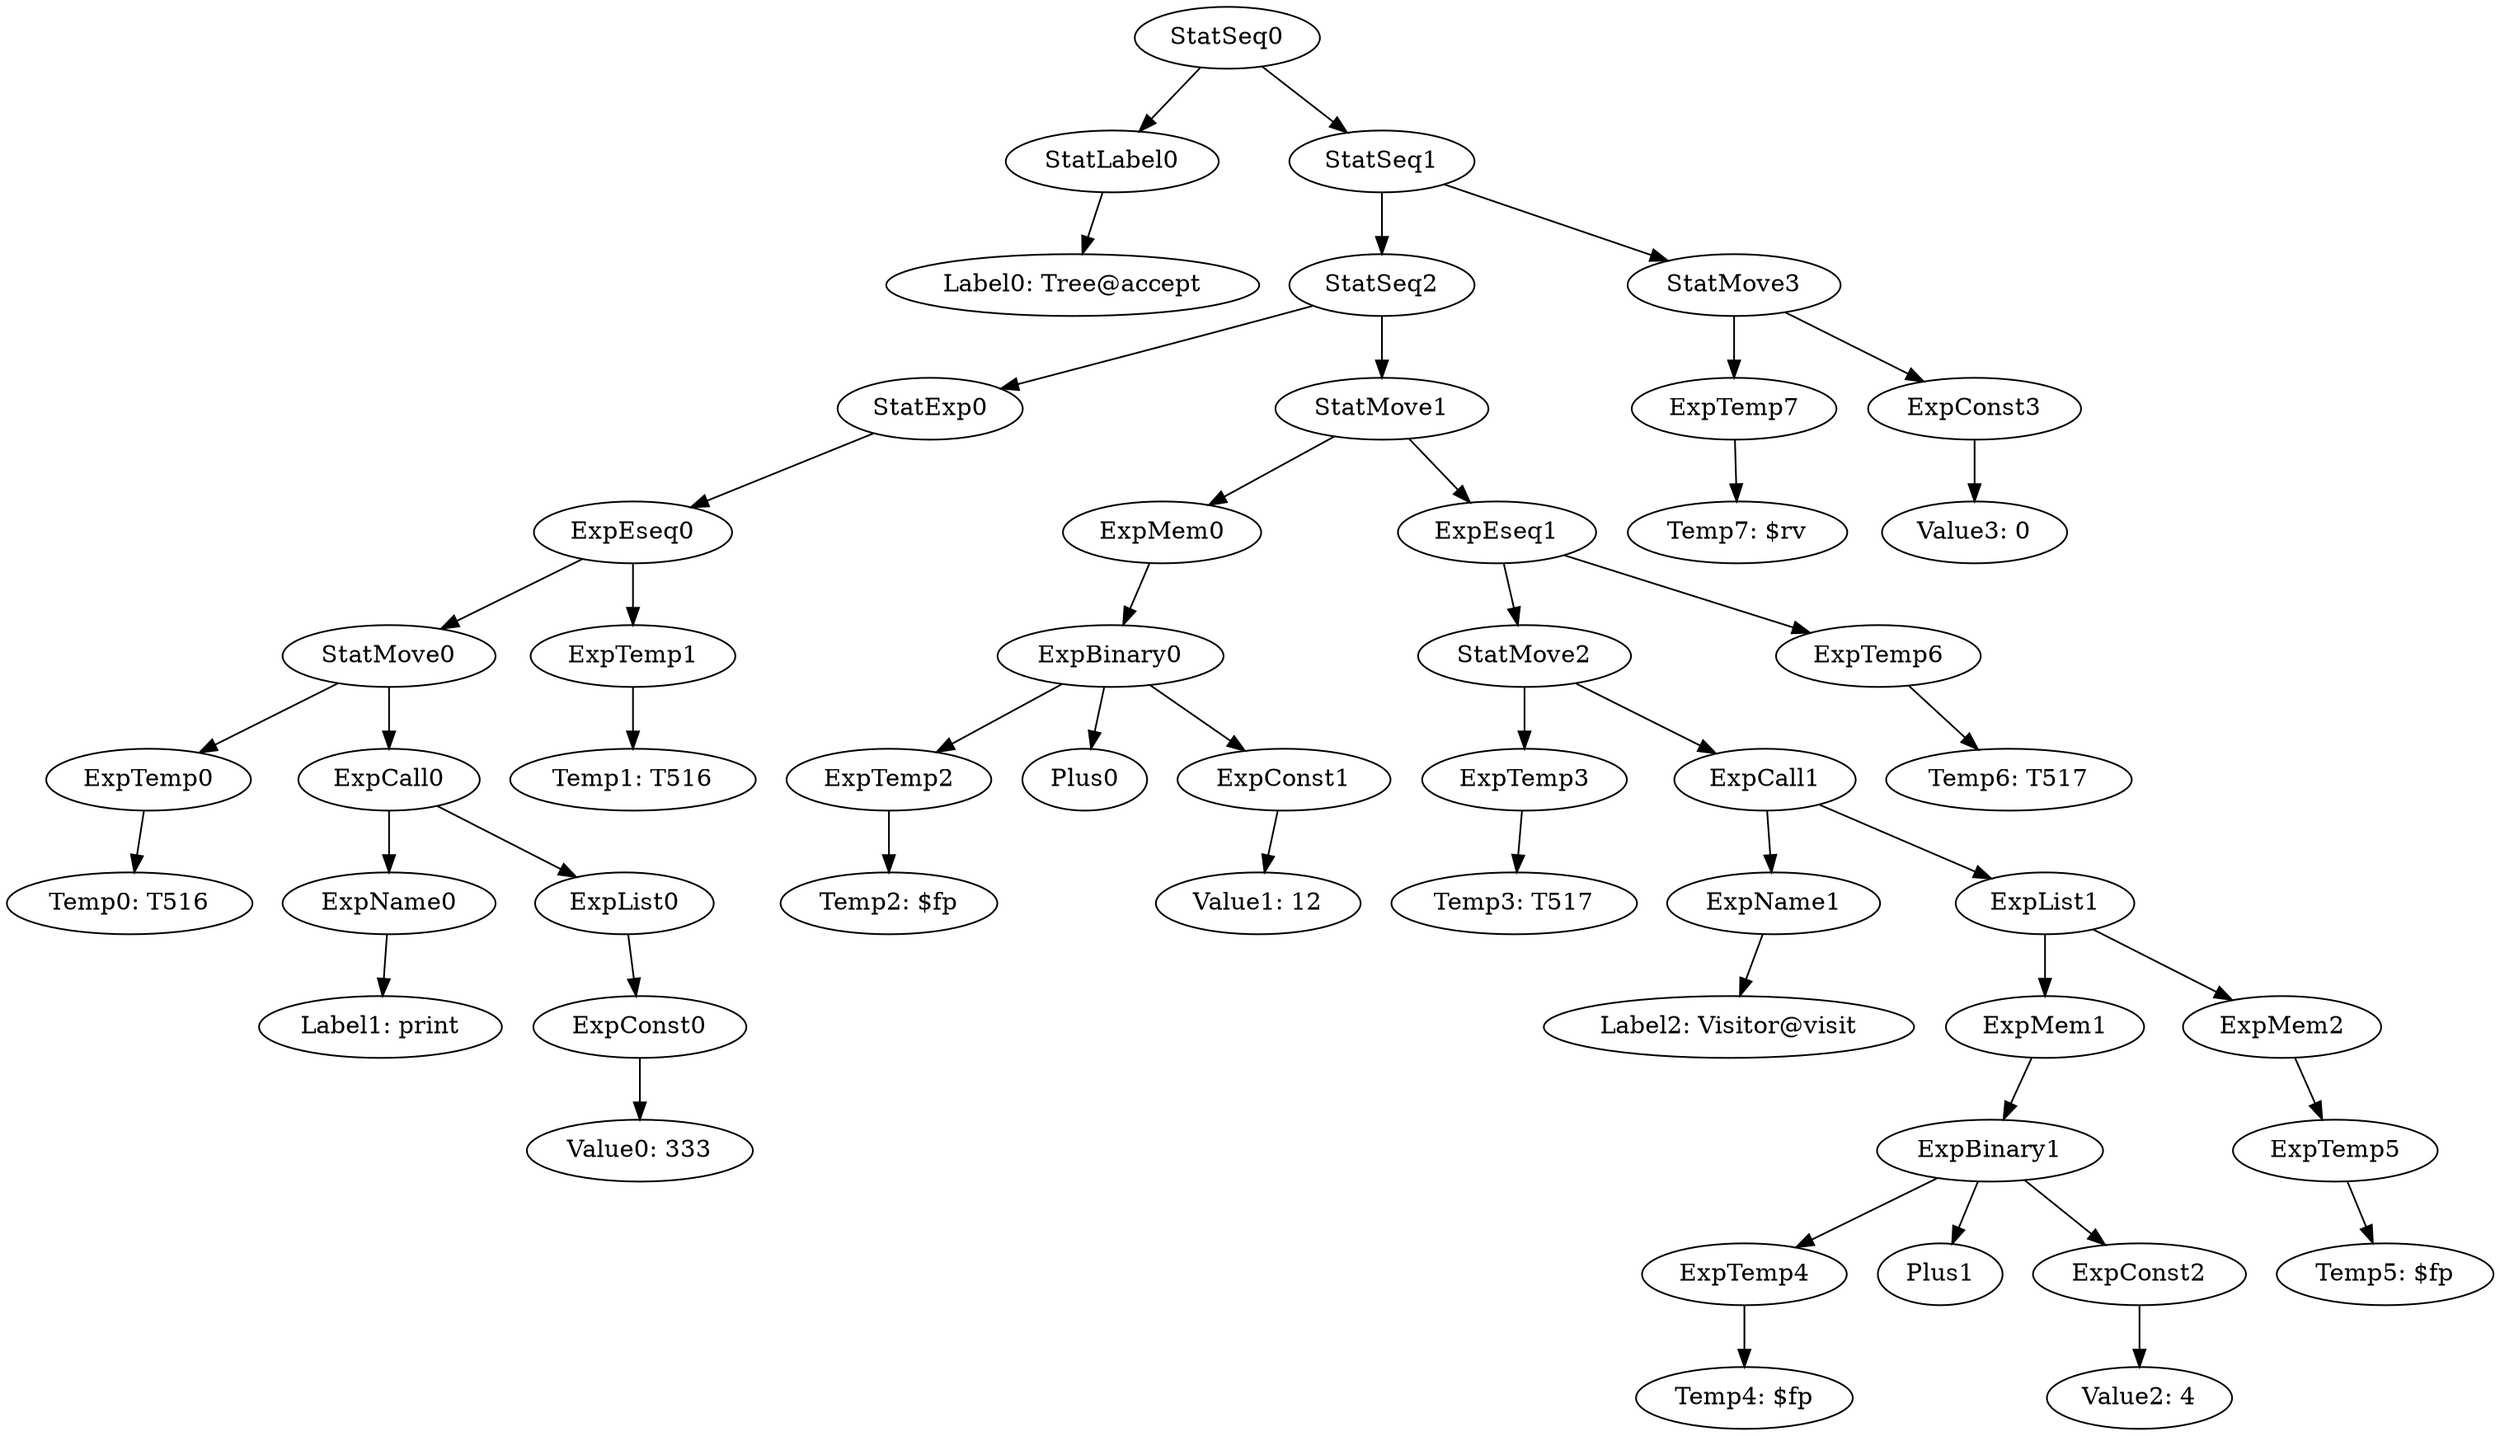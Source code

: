digraph {
	ordering = out;
	ExpConst3 -> "Value3: 0";
	StatMove3 -> ExpTemp7;
	StatMove3 -> ExpConst3;
	ExpTemp6 -> "Temp6: T517";
	ExpMem1 -> ExpBinary1;
	ExpConst2 -> "Value2: 4";
	ExpBinary1 -> ExpTemp4;
	ExpBinary1 -> Plus1;
	ExpBinary1 -> ExpConst2;
	ExpEseq0 -> StatMove0;
	ExpEseq0 -> ExpTemp1;
	ExpList0 -> ExpConst0;
	ExpCall1 -> ExpName1;
	ExpCall1 -> ExpList1;
	ExpMem2 -> ExpTemp5;
	ExpCall0 -> ExpName0;
	ExpCall0 -> ExpList0;
	ExpTemp7 -> "Temp7: $rv";
	ExpTemp4 -> "Temp4: $fp";
	ExpName0 -> "Label1: print";
	ExpConst0 -> "Value0: 333";
	StatLabel0 -> "Label0: Tree@accept";
	ExpTemp5 -> "Temp5: $fp";
	ExpTemp1 -> "Temp1: T516";
	StatSeq0 -> StatLabel0;
	StatSeq0 -> StatSeq1;
	ExpTemp3 -> "Temp3: T517";
	ExpTemp0 -> "Temp0: T516";
	StatExp0 -> ExpEseq0;
	ExpEseq1 -> StatMove2;
	ExpEseq1 -> ExpTemp6;
	StatMove0 -> ExpTemp0;
	StatMove0 -> ExpCall0;
	StatSeq2 -> StatExp0;
	StatSeq2 -> StatMove1;
	ExpTemp2 -> "Temp2: $fp";
	StatMove2 -> ExpTemp3;
	StatMove2 -> ExpCall1;
	ExpBinary0 -> ExpTemp2;
	ExpBinary0 -> Plus0;
	ExpBinary0 -> ExpConst1;
	StatSeq1 -> StatSeq2;
	StatSeq1 -> StatMove3;
	ExpConst1 -> "Value1: 12";
	StatMove1 -> ExpMem0;
	StatMove1 -> ExpEseq1;
	ExpName1 -> "Label2: Visitor@visit";
	ExpList1 -> ExpMem1;
	ExpList1 -> ExpMem2;
	ExpMem0 -> ExpBinary0;
}

